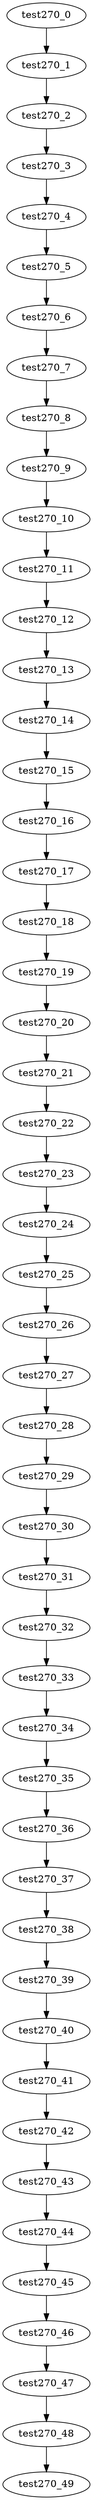 digraph G {
test270_0->test270_1;
test270_1->test270_2;
test270_2->test270_3;
test270_3->test270_4;
test270_4->test270_5;
test270_5->test270_6;
test270_6->test270_7;
test270_7->test270_8;
test270_8->test270_9;
test270_9->test270_10;
test270_10->test270_11;
test270_11->test270_12;
test270_12->test270_13;
test270_13->test270_14;
test270_14->test270_15;
test270_15->test270_16;
test270_16->test270_17;
test270_17->test270_18;
test270_18->test270_19;
test270_19->test270_20;
test270_20->test270_21;
test270_21->test270_22;
test270_22->test270_23;
test270_23->test270_24;
test270_24->test270_25;
test270_25->test270_26;
test270_26->test270_27;
test270_27->test270_28;
test270_28->test270_29;
test270_29->test270_30;
test270_30->test270_31;
test270_31->test270_32;
test270_32->test270_33;
test270_33->test270_34;
test270_34->test270_35;
test270_35->test270_36;
test270_36->test270_37;
test270_37->test270_38;
test270_38->test270_39;
test270_39->test270_40;
test270_40->test270_41;
test270_41->test270_42;
test270_42->test270_43;
test270_43->test270_44;
test270_44->test270_45;
test270_45->test270_46;
test270_46->test270_47;
test270_47->test270_48;
test270_48->test270_49;

}
